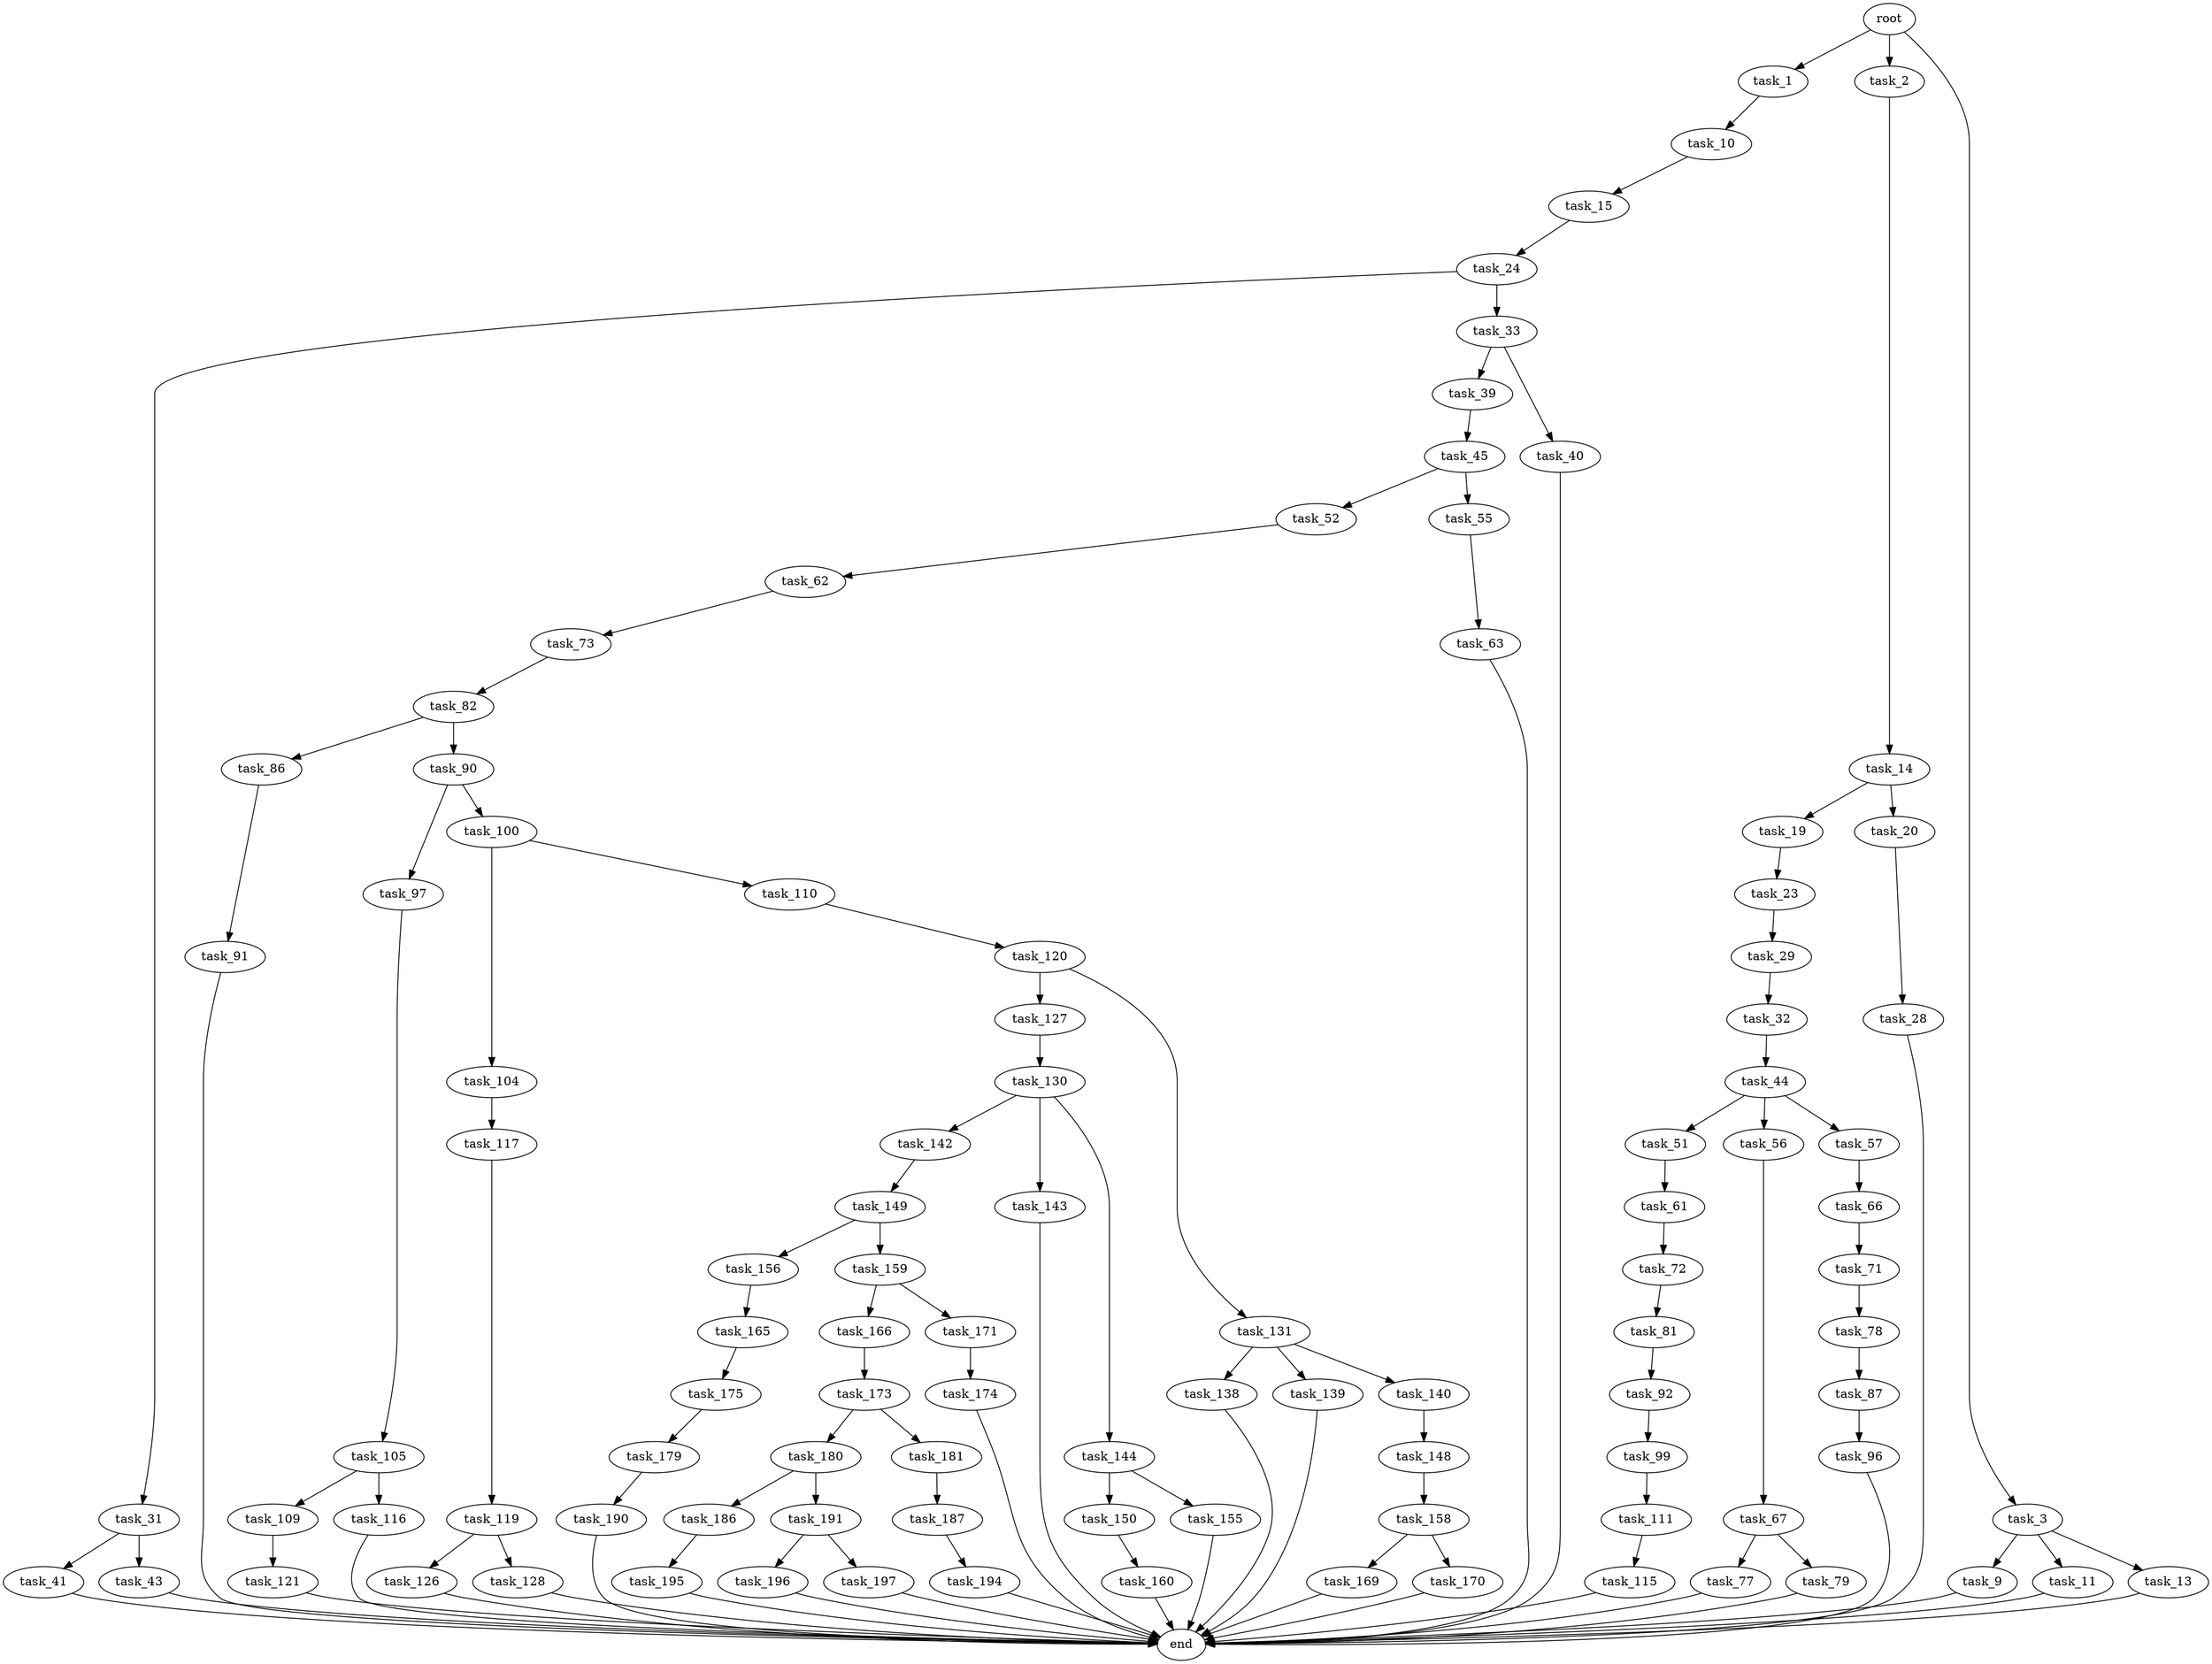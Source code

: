 digraph G {
  root [size="0.000000e+00"];
  task_1 [size="5.798421e+11"];
  task_2 [size="1.249206e+11"];
  task_3 [size="6.647433e+11"];
  task_9 [size="5.564809e+11"];
  task_10 [size="2.083918e+11"];
  task_11 [size="5.807416e+11"];
  task_13 [size="3.120861e+11"];
  task_14 [size="1.314533e+11"];
  task_15 [size="8.765566e+11"];
  task_19 [size="4.909184e+11"];
  task_20 [size="5.753695e+11"];
  task_23 [size="5.129998e+11"];
  task_24 [size="6.750449e+11"];
  task_28 [size="7.893898e+11"];
  task_29 [size="1.710797e+11"];
  task_31 [size="2.481936e+11"];
  task_32 [size="2.818307e+11"];
  task_33 [size="4.869840e+11"];
  task_39 [size="6.292917e+11"];
  task_40 [size="4.040572e+11"];
  task_41 [size="9.606330e+11"];
  task_43 [size="5.262290e+11"];
  task_44 [size="5.069901e+11"];
  task_45 [size="3.604974e+11"];
  task_51 [size="6.249920e+11"];
  task_52 [size="2.440479e+11"];
  task_55 [size="3.037203e+11"];
  task_56 [size="3.872258e+11"];
  task_57 [size="6.491271e+11"];
  task_61 [size="8.985031e+11"];
  task_62 [size="5.093716e+11"];
  task_63 [size="3.361133e+11"];
  task_66 [size="3.338416e+11"];
  task_67 [size="2.713995e+11"];
  task_71 [size="2.067527e+11"];
  task_72 [size="2.297677e+11"];
  task_73 [size="7.159474e+11"];
  task_77 [size="5.634428e+11"];
  task_78 [size="3.136756e+11"];
  task_79 [size="4.167120e+11"];
  task_81 [size="1.139139e+11"];
  task_82 [size="8.218171e+11"];
  task_86 [size="8.048749e+11"];
  task_87 [size="6.687192e+11"];
  task_90 [size="7.246734e+11"];
  task_91 [size="6.919981e+11"];
  task_92 [size="2.983278e+11"];
  task_96 [size="8.327050e+11"];
  task_97 [size="4.205857e+11"];
  task_99 [size="7.346711e+11"];
  task_100 [size="3.963667e+11"];
  task_104 [size="6.299855e+11"];
  task_105 [size="9.639940e+11"];
  task_109 [size="3.247800e+11"];
  task_110 [size="1.248351e+11"];
  task_111 [size="8.764589e+11"];
  task_115 [size="2.972559e+11"];
  task_116 [size="9.155445e+11"];
  task_117 [size="6.022379e+11"];
  task_119 [size="6.182385e+11"];
  task_120 [size="8.397177e+11"];
  task_121 [size="9.072817e+11"];
  task_126 [size="3.504444e+11"];
  task_127 [size="8.662989e+11"];
  task_128 [size="6.867656e+11"];
  task_130 [size="3.372710e+11"];
  task_131 [size="7.609652e+11"];
  task_138 [size="7.250332e+11"];
  task_139 [size="6.815866e+11"];
  task_140 [size="3.122678e+11"];
  task_142 [size="9.874582e+11"];
  task_143 [size="4.459657e+11"];
  task_144 [size="1.703142e+11"];
  task_148 [size="8.853563e+11"];
  task_149 [size="8.044760e+11"];
  task_150 [size="8.452794e+11"];
  task_155 [size="2.290921e+11"];
  task_156 [size="5.281992e+11"];
  task_158 [size="4.090962e+11"];
  task_159 [size="5.142211e+11"];
  task_160 [size="3.685671e+11"];
  task_165 [size="1.159772e+11"];
  task_166 [size="6.116623e+11"];
  task_169 [size="9.901603e+11"];
  task_170 [size="5.234781e+11"];
  task_171 [size="6.998603e+11"];
  task_173 [size="6.462218e+11"];
  task_174 [size="3.293076e+11"];
  task_175 [size="8.912714e+11"];
  task_179 [size="3.922514e+11"];
  task_180 [size="6.032307e+11"];
  task_181 [size="4.294379e+11"];
  task_186 [size="6.507156e+11"];
  task_187 [size="3.762652e+11"];
  task_190 [size="6.714026e+11"];
  task_191 [size="7.062060e+11"];
  task_194 [size="4.510765e+11"];
  task_195 [size="7.423093e+11"];
  task_196 [size="4.475449e+11"];
  task_197 [size="5.035072e+11"];
  end [size="0.000000e+00"];

  root -> task_1 [size="1.000000e-12"];
  root -> task_2 [size="1.000000e-12"];
  root -> task_3 [size="1.000000e-12"];
  task_1 -> task_10 [size="2.083918e+09"];
  task_2 -> task_14 [size="1.314533e+09"];
  task_3 -> task_9 [size="5.564809e+09"];
  task_3 -> task_11 [size="5.807416e+09"];
  task_3 -> task_13 [size="3.120861e+09"];
  task_9 -> end [size="1.000000e-12"];
  task_10 -> task_15 [size="8.765566e+09"];
  task_11 -> end [size="1.000000e-12"];
  task_13 -> end [size="1.000000e-12"];
  task_14 -> task_19 [size="4.909184e+09"];
  task_14 -> task_20 [size="5.753695e+09"];
  task_15 -> task_24 [size="6.750449e+09"];
  task_19 -> task_23 [size="5.129998e+09"];
  task_20 -> task_28 [size="7.893898e+09"];
  task_23 -> task_29 [size="1.710797e+09"];
  task_24 -> task_31 [size="2.481936e+09"];
  task_24 -> task_33 [size="4.869840e+09"];
  task_28 -> end [size="1.000000e-12"];
  task_29 -> task_32 [size="2.818307e+09"];
  task_31 -> task_41 [size="9.606330e+09"];
  task_31 -> task_43 [size="5.262290e+09"];
  task_32 -> task_44 [size="5.069901e+09"];
  task_33 -> task_39 [size="6.292917e+09"];
  task_33 -> task_40 [size="4.040572e+09"];
  task_39 -> task_45 [size="3.604974e+09"];
  task_40 -> end [size="1.000000e-12"];
  task_41 -> end [size="1.000000e-12"];
  task_43 -> end [size="1.000000e-12"];
  task_44 -> task_51 [size="6.249920e+09"];
  task_44 -> task_56 [size="3.872258e+09"];
  task_44 -> task_57 [size="6.491271e+09"];
  task_45 -> task_52 [size="2.440479e+09"];
  task_45 -> task_55 [size="3.037203e+09"];
  task_51 -> task_61 [size="8.985031e+09"];
  task_52 -> task_62 [size="5.093716e+09"];
  task_55 -> task_63 [size="3.361133e+09"];
  task_56 -> task_67 [size="2.713995e+09"];
  task_57 -> task_66 [size="3.338416e+09"];
  task_61 -> task_72 [size="2.297677e+09"];
  task_62 -> task_73 [size="7.159474e+09"];
  task_63 -> end [size="1.000000e-12"];
  task_66 -> task_71 [size="2.067527e+09"];
  task_67 -> task_77 [size="5.634428e+09"];
  task_67 -> task_79 [size="4.167120e+09"];
  task_71 -> task_78 [size="3.136756e+09"];
  task_72 -> task_81 [size="1.139139e+09"];
  task_73 -> task_82 [size="8.218171e+09"];
  task_77 -> end [size="1.000000e-12"];
  task_78 -> task_87 [size="6.687192e+09"];
  task_79 -> end [size="1.000000e-12"];
  task_81 -> task_92 [size="2.983278e+09"];
  task_82 -> task_86 [size="8.048749e+09"];
  task_82 -> task_90 [size="7.246734e+09"];
  task_86 -> task_91 [size="6.919981e+09"];
  task_87 -> task_96 [size="8.327050e+09"];
  task_90 -> task_97 [size="4.205857e+09"];
  task_90 -> task_100 [size="3.963667e+09"];
  task_91 -> end [size="1.000000e-12"];
  task_92 -> task_99 [size="7.346711e+09"];
  task_96 -> end [size="1.000000e-12"];
  task_97 -> task_105 [size="9.639940e+09"];
  task_99 -> task_111 [size="8.764589e+09"];
  task_100 -> task_104 [size="6.299855e+09"];
  task_100 -> task_110 [size="1.248351e+09"];
  task_104 -> task_117 [size="6.022379e+09"];
  task_105 -> task_109 [size="3.247800e+09"];
  task_105 -> task_116 [size="9.155445e+09"];
  task_109 -> task_121 [size="9.072817e+09"];
  task_110 -> task_120 [size="8.397177e+09"];
  task_111 -> task_115 [size="2.972559e+09"];
  task_115 -> end [size="1.000000e-12"];
  task_116 -> end [size="1.000000e-12"];
  task_117 -> task_119 [size="6.182385e+09"];
  task_119 -> task_126 [size="3.504444e+09"];
  task_119 -> task_128 [size="6.867656e+09"];
  task_120 -> task_127 [size="8.662989e+09"];
  task_120 -> task_131 [size="7.609652e+09"];
  task_121 -> end [size="1.000000e-12"];
  task_126 -> end [size="1.000000e-12"];
  task_127 -> task_130 [size="3.372710e+09"];
  task_128 -> end [size="1.000000e-12"];
  task_130 -> task_142 [size="9.874582e+09"];
  task_130 -> task_143 [size="4.459657e+09"];
  task_130 -> task_144 [size="1.703142e+09"];
  task_131 -> task_138 [size="7.250332e+09"];
  task_131 -> task_139 [size="6.815866e+09"];
  task_131 -> task_140 [size="3.122678e+09"];
  task_138 -> end [size="1.000000e-12"];
  task_139 -> end [size="1.000000e-12"];
  task_140 -> task_148 [size="8.853563e+09"];
  task_142 -> task_149 [size="8.044760e+09"];
  task_143 -> end [size="1.000000e-12"];
  task_144 -> task_150 [size="8.452794e+09"];
  task_144 -> task_155 [size="2.290921e+09"];
  task_148 -> task_158 [size="4.090962e+09"];
  task_149 -> task_156 [size="5.281992e+09"];
  task_149 -> task_159 [size="5.142211e+09"];
  task_150 -> task_160 [size="3.685671e+09"];
  task_155 -> end [size="1.000000e-12"];
  task_156 -> task_165 [size="1.159772e+09"];
  task_158 -> task_169 [size="9.901603e+09"];
  task_158 -> task_170 [size="5.234781e+09"];
  task_159 -> task_166 [size="6.116623e+09"];
  task_159 -> task_171 [size="6.998603e+09"];
  task_160 -> end [size="1.000000e-12"];
  task_165 -> task_175 [size="8.912714e+09"];
  task_166 -> task_173 [size="6.462218e+09"];
  task_169 -> end [size="1.000000e-12"];
  task_170 -> end [size="1.000000e-12"];
  task_171 -> task_174 [size="3.293076e+09"];
  task_173 -> task_180 [size="6.032307e+09"];
  task_173 -> task_181 [size="4.294379e+09"];
  task_174 -> end [size="1.000000e-12"];
  task_175 -> task_179 [size="3.922514e+09"];
  task_179 -> task_190 [size="6.714026e+09"];
  task_180 -> task_186 [size="6.507156e+09"];
  task_180 -> task_191 [size="7.062060e+09"];
  task_181 -> task_187 [size="3.762652e+09"];
  task_186 -> task_195 [size="7.423093e+09"];
  task_187 -> task_194 [size="4.510765e+09"];
  task_190 -> end [size="1.000000e-12"];
  task_191 -> task_196 [size="4.475449e+09"];
  task_191 -> task_197 [size="5.035072e+09"];
  task_194 -> end [size="1.000000e-12"];
  task_195 -> end [size="1.000000e-12"];
  task_196 -> end [size="1.000000e-12"];
  task_197 -> end [size="1.000000e-12"];
}
